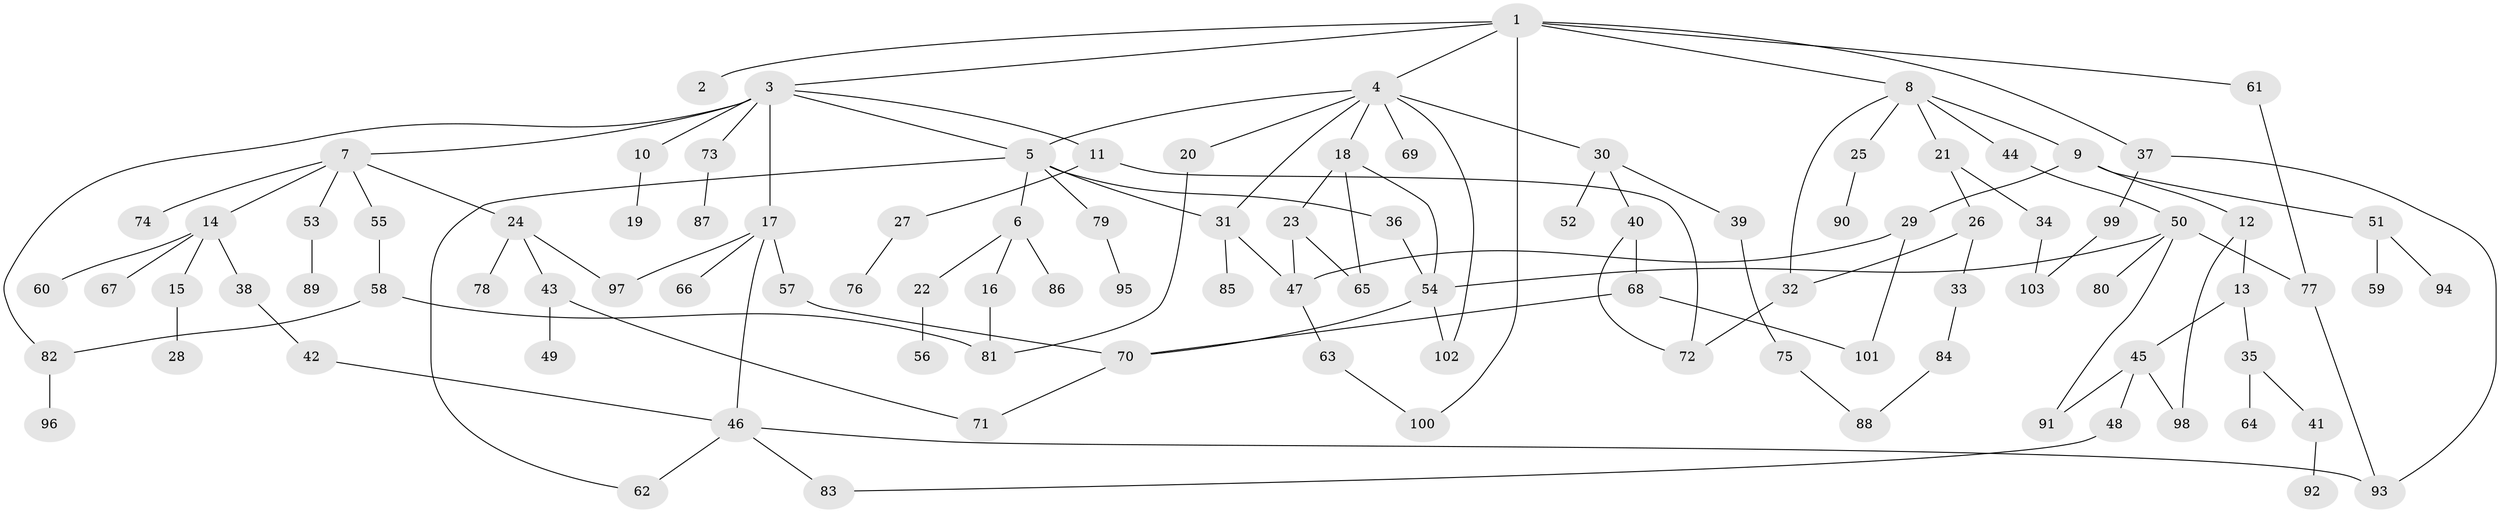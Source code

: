 // coarse degree distribution, {7: 0.07317073170731707, 1: 0.2926829268292683, 13: 0.024390243902439025, 6: 0.024390243902439025, 5: 0.04878048780487805, 4: 0.14634146341463414, 3: 0.1951219512195122, 8: 0.024390243902439025, 2: 0.17073170731707318}
// Generated by graph-tools (version 1.1) at 2025/17/03/04/25 18:17:08]
// undirected, 103 vertices, 132 edges
graph export_dot {
graph [start="1"]
  node [color=gray90,style=filled];
  1;
  2;
  3;
  4;
  5;
  6;
  7;
  8;
  9;
  10;
  11;
  12;
  13;
  14;
  15;
  16;
  17;
  18;
  19;
  20;
  21;
  22;
  23;
  24;
  25;
  26;
  27;
  28;
  29;
  30;
  31;
  32;
  33;
  34;
  35;
  36;
  37;
  38;
  39;
  40;
  41;
  42;
  43;
  44;
  45;
  46;
  47;
  48;
  49;
  50;
  51;
  52;
  53;
  54;
  55;
  56;
  57;
  58;
  59;
  60;
  61;
  62;
  63;
  64;
  65;
  66;
  67;
  68;
  69;
  70;
  71;
  72;
  73;
  74;
  75;
  76;
  77;
  78;
  79;
  80;
  81;
  82;
  83;
  84;
  85;
  86;
  87;
  88;
  89;
  90;
  91;
  92;
  93;
  94;
  95;
  96;
  97;
  98;
  99;
  100;
  101;
  102;
  103;
  1 -- 2;
  1 -- 3;
  1 -- 4;
  1 -- 8;
  1 -- 37;
  1 -- 61;
  1 -- 100;
  3 -- 7;
  3 -- 10;
  3 -- 11;
  3 -- 17;
  3 -- 73;
  3 -- 82;
  3 -- 5;
  4 -- 5;
  4 -- 18;
  4 -- 20;
  4 -- 30;
  4 -- 69;
  4 -- 102;
  4 -- 31;
  5 -- 6;
  5 -- 31;
  5 -- 36;
  5 -- 79;
  5 -- 62;
  6 -- 16;
  6 -- 22;
  6 -- 86;
  7 -- 14;
  7 -- 24;
  7 -- 53;
  7 -- 55;
  7 -- 74;
  8 -- 9;
  8 -- 21;
  8 -- 25;
  8 -- 44;
  8 -- 32;
  9 -- 12;
  9 -- 29;
  9 -- 51;
  10 -- 19;
  11 -- 27;
  11 -- 72;
  12 -- 13;
  12 -- 98;
  13 -- 35;
  13 -- 45;
  14 -- 15;
  14 -- 38;
  14 -- 60;
  14 -- 67;
  15 -- 28;
  16 -- 81;
  17 -- 46;
  17 -- 57;
  17 -- 66;
  17 -- 97;
  18 -- 23;
  18 -- 54;
  18 -- 65;
  20 -- 81;
  21 -- 26;
  21 -- 34;
  22 -- 56;
  23 -- 65;
  23 -- 47;
  24 -- 43;
  24 -- 78;
  24 -- 97;
  25 -- 90;
  26 -- 32;
  26 -- 33;
  27 -- 76;
  29 -- 101;
  29 -- 47;
  30 -- 39;
  30 -- 40;
  30 -- 52;
  31 -- 47;
  31 -- 85;
  32 -- 72;
  33 -- 84;
  34 -- 103;
  35 -- 41;
  35 -- 64;
  36 -- 54;
  37 -- 99;
  37 -- 93;
  38 -- 42;
  39 -- 75;
  40 -- 68;
  40 -- 72;
  41 -- 92;
  42 -- 46;
  43 -- 49;
  43 -- 71;
  44 -- 50;
  45 -- 48;
  45 -- 91;
  45 -- 98;
  46 -- 62;
  46 -- 83;
  46 -- 93;
  47 -- 63;
  48 -- 83;
  50 -- 54;
  50 -- 77;
  50 -- 80;
  50 -- 91;
  51 -- 59;
  51 -- 94;
  53 -- 89;
  54 -- 70;
  54 -- 102;
  55 -- 58;
  57 -- 70;
  58 -- 81;
  58 -- 82;
  61 -- 77;
  63 -- 100;
  68 -- 101;
  68 -- 70;
  70 -- 71;
  73 -- 87;
  75 -- 88;
  77 -- 93;
  79 -- 95;
  82 -- 96;
  84 -- 88;
  99 -- 103;
}
